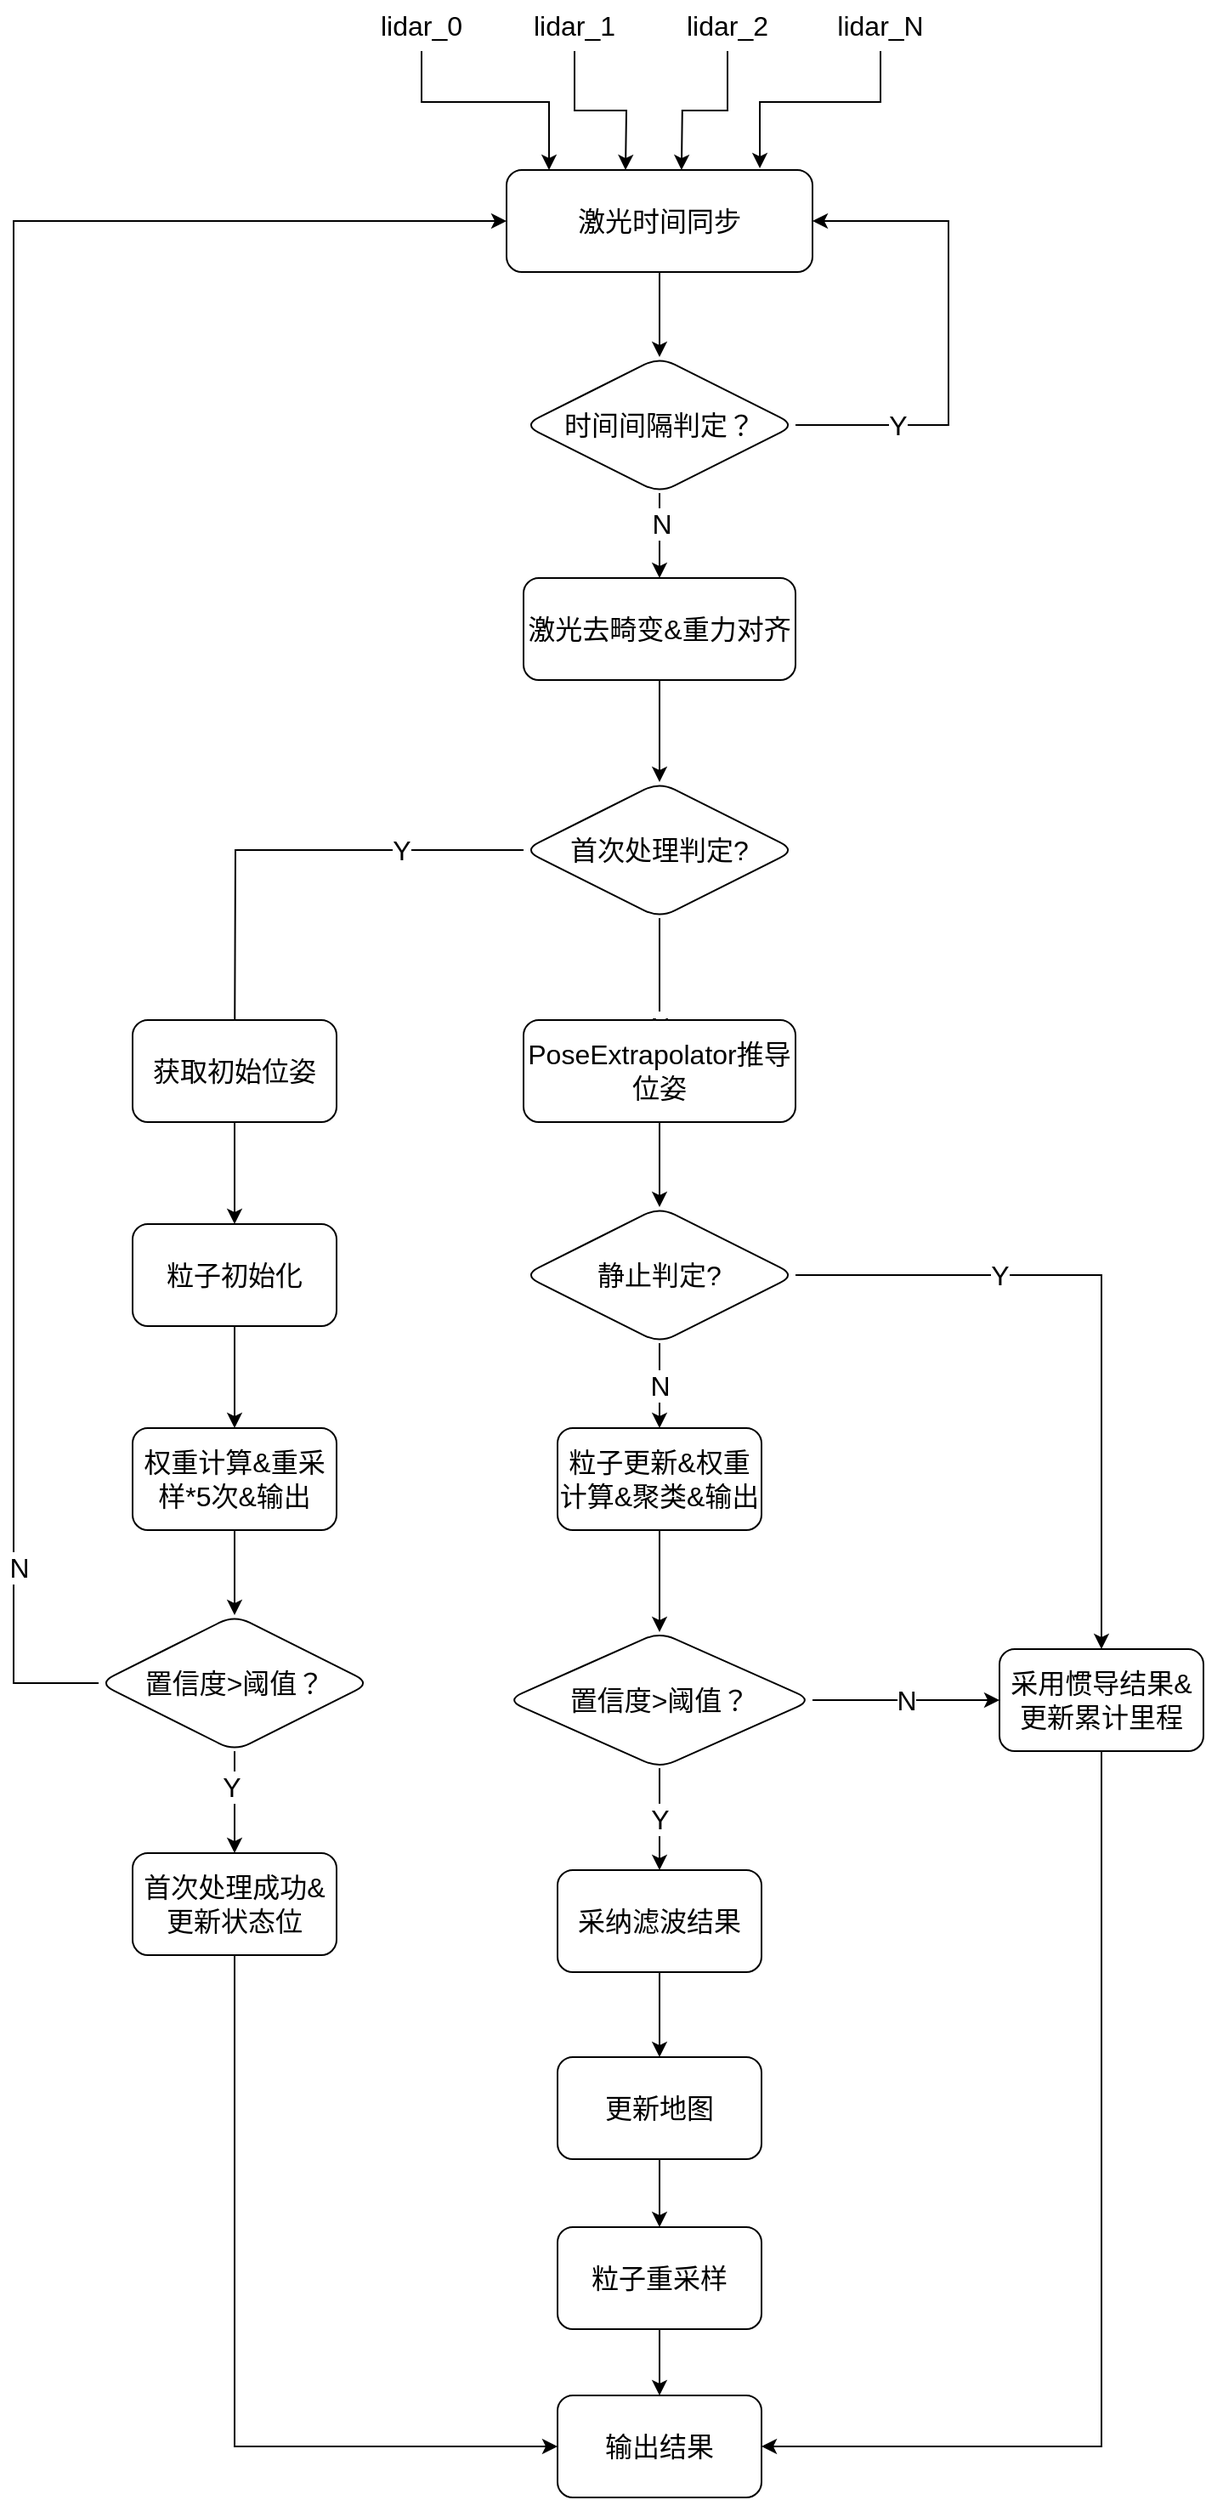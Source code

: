 <mxfile version="20.3.0" type="github">
  <diagram id="vLA9LeoyK69H0D3SBOnJ" name="第 1 页">
    <mxGraphModel dx="2286" dy="1371" grid="1" gridSize="10" guides="1" tooltips="1" connect="1" arrows="1" fold="1" page="1" pageScale="1" pageWidth="827" pageHeight="1169" math="0" shadow="0">
      <root>
        <mxCell id="0" />
        <mxCell id="1" parent="0" />
        <mxCell id="VSq7Juw9Oy_rRh0zbEfc-5" value="" style="edgeStyle=orthogonalEdgeStyle;rounded=0;orthogonalLoop=1;jettySize=auto;html=1;" edge="1" parent="1" source="GQrafldYf7m0Gzl4z0rZ-1" target="VSq7Juw9Oy_rRh0zbEfc-4">
          <mxGeometry relative="1" as="geometry" />
        </mxCell>
        <mxCell id="GQrafldYf7m0Gzl4z0rZ-1" value="&lt;font style=&quot;font-size: 16px;&quot;&gt;激光时间同步&lt;br&gt;&lt;/font&gt;" style="rounded=1;whiteSpace=wrap;html=1;fontSize=16;" parent="1" vertex="1">
          <mxGeometry x="360" y="110" width="180" height="60" as="geometry" />
        </mxCell>
        <mxCell id="GQrafldYf7m0Gzl4z0rZ-6" style="edgeStyle=orthogonalEdgeStyle;rounded=0;orthogonalLoop=1;jettySize=auto;html=1;entryX=0.25;entryY=0;entryDx=0;entryDy=0;fontSize=16;" parent="1" source="GQrafldYf7m0Gzl4z0rZ-2" edge="1">
          <mxGeometry relative="1" as="geometry">
            <mxPoint x="385" y="110" as="targetPoint" />
            <Array as="points">
              <mxPoint x="310" y="70" />
              <mxPoint x="385" y="70" />
            </Array>
          </mxGeometry>
        </mxCell>
        <mxCell id="GQrafldYf7m0Gzl4z0rZ-2" value="lidar_0" style="text;html=1;strokeColor=none;fillColor=none;align=center;verticalAlign=middle;whiteSpace=wrap;rounded=0;fontSize=16;" parent="1" vertex="1">
          <mxGeometry x="280" y="10" width="60" height="30" as="geometry" />
        </mxCell>
        <mxCell id="GQrafldYf7m0Gzl4z0rZ-7" style="edgeStyle=orthogonalEdgeStyle;rounded=0;orthogonalLoop=1;jettySize=auto;html=1;fontSize=16;" parent="1" source="GQrafldYf7m0Gzl4z0rZ-3" edge="1">
          <mxGeometry relative="1" as="geometry">
            <mxPoint x="430" y="110" as="targetPoint" />
          </mxGeometry>
        </mxCell>
        <mxCell id="GQrafldYf7m0Gzl4z0rZ-3" value="lidar_1" style="text;html=1;strokeColor=none;fillColor=none;align=center;verticalAlign=middle;whiteSpace=wrap;rounded=0;fontSize=16;" parent="1" vertex="1">
          <mxGeometry x="370" y="10" width="60" height="30" as="geometry" />
        </mxCell>
        <mxCell id="GQrafldYf7m0Gzl4z0rZ-10" style="edgeStyle=orthogonalEdgeStyle;rounded=0;orthogonalLoop=1;jettySize=auto;html=1;entryX=0.683;entryY=0;entryDx=0;entryDy=0;entryPerimeter=0;fontSize=16;" parent="1" source="GQrafldYf7m0Gzl4z0rZ-4" edge="1">
          <mxGeometry relative="1" as="geometry">
            <mxPoint x="462.94" y="110" as="targetPoint" />
          </mxGeometry>
        </mxCell>
        <mxCell id="GQrafldYf7m0Gzl4z0rZ-4" value="lidar_2" style="text;html=1;strokeColor=none;fillColor=none;align=center;verticalAlign=middle;whiteSpace=wrap;rounded=0;fontSize=16;" parent="1" vertex="1">
          <mxGeometry x="460" y="10" width="60" height="30" as="geometry" />
        </mxCell>
        <mxCell id="GQrafldYf7m0Gzl4z0rZ-11" style="edgeStyle=orthogonalEdgeStyle;rounded=0;orthogonalLoop=1;jettySize=auto;html=1;entryX=0.939;entryY=-0.017;entryDx=0;entryDy=0;entryPerimeter=0;fontSize=16;exitX=0.5;exitY=1;exitDx=0;exitDy=0;" parent="1" source="GQrafldYf7m0Gzl4z0rZ-5" edge="1">
          <mxGeometry relative="1" as="geometry">
            <mxPoint x="509.02" y="108.98" as="targetPoint" />
            <Array as="points">
              <mxPoint x="580" y="70" />
              <mxPoint x="509" y="70" />
            </Array>
          </mxGeometry>
        </mxCell>
        <mxCell id="GQrafldYf7m0Gzl4z0rZ-5" value="lidar_N" style="text;html=1;strokeColor=none;fillColor=none;align=center;verticalAlign=middle;whiteSpace=wrap;rounded=0;fontSize=16;" parent="1" vertex="1">
          <mxGeometry x="550" y="10" width="60" height="30" as="geometry" />
        </mxCell>
        <mxCell id="GQrafldYf7m0Gzl4z0rZ-36" value="" style="edgeStyle=orthogonalEdgeStyle;rounded=0;orthogonalLoop=1;jettySize=auto;html=1;fontSize=16;entryX=0.5;entryY=0;entryDx=0;entryDy=0;" parent="1" source="GQrafldYf7m0Gzl4z0rZ-12" target="VSq7Juw9Oy_rRh0zbEfc-10" edge="1">
          <mxGeometry relative="1" as="geometry" />
        </mxCell>
        <mxCell id="GQrafldYf7m0Gzl4z0rZ-12" value="激光去畸变&amp;amp;重力对齐" style="rounded=1;whiteSpace=wrap;html=1;fontSize=16;" parent="1" vertex="1">
          <mxGeometry x="370" y="350" width="160" height="60" as="geometry" />
        </mxCell>
        <mxCell id="VSq7Juw9Oy_rRh0zbEfc-1" value="" style="edgeStyle=orthogonalEdgeStyle;rounded=0;orthogonalLoop=1;jettySize=auto;html=1;" edge="1" parent="1" source="GQrafldYf7m0Gzl4z0rZ-17" target="GQrafldYf7m0Gzl4z0rZ-23">
          <mxGeometry relative="1" as="geometry" />
        </mxCell>
        <mxCell id="GQrafldYf7m0Gzl4z0rZ-17" value="粒子更新&amp;amp;权重计算&amp;amp;聚类&amp;amp;输出" style="rounded=1;whiteSpace=wrap;html=1;fontSize=16;" parent="1" vertex="1">
          <mxGeometry x="390" y="850" width="120" height="60" as="geometry" />
        </mxCell>
        <mxCell id="VSq7Juw9Oy_rRh0zbEfc-3" value="" style="edgeStyle=orthogonalEdgeStyle;rounded=0;orthogonalLoop=1;jettySize=auto;html=1;" edge="1" parent="1" source="GQrafldYf7m0Gzl4z0rZ-19" target="GQrafldYf7m0Gzl4z0rZ-31">
          <mxGeometry relative="1" as="geometry" />
        </mxCell>
        <mxCell id="GQrafldYf7m0Gzl4z0rZ-19" value="粒子重采样" style="rounded=1;whiteSpace=wrap;html=1;fontSize=16;" parent="1" vertex="1">
          <mxGeometry x="390" y="1320" width="120" height="60" as="geometry" />
        </mxCell>
        <mxCell id="GQrafldYf7m0Gzl4z0rZ-26" value="Y" style="edgeStyle=orthogonalEdgeStyle;rounded=0;orthogonalLoop=1;jettySize=auto;html=1;fontSize=16;" parent="1" source="GQrafldYf7m0Gzl4z0rZ-23" target="GQrafldYf7m0Gzl4z0rZ-25" edge="1">
          <mxGeometry relative="1" as="geometry" />
        </mxCell>
        <mxCell id="GQrafldYf7m0Gzl4z0rZ-28" value="N" style="edgeStyle=orthogonalEdgeStyle;rounded=0;orthogonalLoop=1;jettySize=auto;html=1;fontSize=16;" parent="1" source="GQrafldYf7m0Gzl4z0rZ-23" target="GQrafldYf7m0Gzl4z0rZ-27" edge="1">
          <mxGeometry relative="1" as="geometry" />
        </mxCell>
        <mxCell id="GQrafldYf7m0Gzl4z0rZ-23" value="置信度&amp;gt;阈值？" style="rhombus;whiteSpace=wrap;html=1;fontSize=16;rounded=1;" parent="1" vertex="1">
          <mxGeometry x="360" y="970" width="180" height="80" as="geometry" />
        </mxCell>
        <mxCell id="GQrafldYf7m0Gzl4z0rZ-30" value="" style="edgeStyle=orthogonalEdgeStyle;rounded=0;orthogonalLoop=1;jettySize=auto;html=1;fontSize=16;" parent="1" source="GQrafldYf7m0Gzl4z0rZ-25" target="GQrafldYf7m0Gzl4z0rZ-29" edge="1">
          <mxGeometry relative="1" as="geometry" />
        </mxCell>
        <mxCell id="GQrafldYf7m0Gzl4z0rZ-25" value="采纳滤波结果" style="whiteSpace=wrap;html=1;fontSize=16;rounded=1;" parent="1" vertex="1">
          <mxGeometry x="390" y="1110" width="120" height="60" as="geometry" />
        </mxCell>
        <mxCell id="GQrafldYf7m0Gzl4z0rZ-33" style="edgeStyle=orthogonalEdgeStyle;rounded=0;orthogonalLoop=1;jettySize=auto;html=1;fontSize=16;entryX=1;entryY=0.5;entryDx=0;entryDy=0;" parent="1" source="GQrafldYf7m0Gzl4z0rZ-27" target="GQrafldYf7m0Gzl4z0rZ-31" edge="1">
          <mxGeometry relative="1" as="geometry">
            <Array as="points">
              <mxPoint x="710" y="1449" />
            </Array>
            <mxPoint x="600" y="1490" as="targetPoint" />
          </mxGeometry>
        </mxCell>
        <mxCell id="GQrafldYf7m0Gzl4z0rZ-27" value="采用惯导结果&amp;amp;更新累计里程" style="whiteSpace=wrap;html=1;fontSize=16;rounded=1;" parent="1" vertex="1">
          <mxGeometry x="650" y="980" width="120" height="60" as="geometry" />
        </mxCell>
        <mxCell id="VSq7Juw9Oy_rRh0zbEfc-2" value="" style="edgeStyle=orthogonalEdgeStyle;rounded=0;orthogonalLoop=1;jettySize=auto;html=1;" edge="1" parent="1" source="GQrafldYf7m0Gzl4z0rZ-29" target="GQrafldYf7m0Gzl4z0rZ-19">
          <mxGeometry relative="1" as="geometry" />
        </mxCell>
        <mxCell id="GQrafldYf7m0Gzl4z0rZ-29" value="更新地图" style="whiteSpace=wrap;html=1;fontSize=16;rounded=1;" parent="1" vertex="1">
          <mxGeometry x="390" y="1220" width="120" height="60" as="geometry" />
        </mxCell>
        <mxCell id="GQrafldYf7m0Gzl4z0rZ-31" value="输出结果" style="whiteSpace=wrap;html=1;fontSize=16;rounded=1;" parent="1" vertex="1">
          <mxGeometry x="390" y="1419" width="120" height="60" as="geometry" />
        </mxCell>
        <mxCell id="GQrafldYf7m0Gzl4z0rZ-37" value="N" style="edgeStyle=orthogonalEdgeStyle;rounded=0;orthogonalLoop=1;jettySize=auto;html=1;fontSize=16;" parent="1" source="GQrafldYf7m0Gzl4z0rZ-35" target="GQrafldYf7m0Gzl4z0rZ-17" edge="1">
          <mxGeometry relative="1" as="geometry" />
        </mxCell>
        <mxCell id="GQrafldYf7m0Gzl4z0rZ-38" value="Y" style="edgeStyle=orthogonalEdgeStyle;rounded=0;orthogonalLoop=1;jettySize=auto;html=1;entryX=0.5;entryY=0;entryDx=0;entryDy=0;fontSize=16;exitX=1;exitY=0.5;exitDx=0;exitDy=0;" parent="1" source="GQrafldYf7m0Gzl4z0rZ-35" target="GQrafldYf7m0Gzl4z0rZ-27" edge="1">
          <mxGeometry x="-0.4" relative="1" as="geometry">
            <Array as="points">
              <mxPoint x="710" y="760" />
            </Array>
            <mxPoint as="offset" />
          </mxGeometry>
        </mxCell>
        <mxCell id="GQrafldYf7m0Gzl4z0rZ-35" value="静止判定?" style="rhombus;whiteSpace=wrap;html=1;fontSize=16;rounded=1;" parent="1" vertex="1">
          <mxGeometry x="370" y="720" width="160" height="80" as="geometry" />
        </mxCell>
        <mxCell id="VSq7Juw9Oy_rRh0zbEfc-6" style="edgeStyle=orthogonalEdgeStyle;rounded=0;orthogonalLoop=1;jettySize=auto;html=1;entryX=1;entryY=0.5;entryDx=0;entryDy=0;exitX=1;exitY=0.5;exitDx=0;exitDy=0;" edge="1" parent="1" source="VSq7Juw9Oy_rRh0zbEfc-4" target="GQrafldYf7m0Gzl4z0rZ-1">
          <mxGeometry relative="1" as="geometry">
            <mxPoint x="610" y="260" as="targetPoint" />
            <Array as="points">
              <mxPoint x="620" y="260" />
              <mxPoint x="620" y="140" />
            </Array>
          </mxGeometry>
        </mxCell>
        <mxCell id="VSq7Juw9Oy_rRh0zbEfc-7" value="Y" style="edgeLabel;html=1;align=center;verticalAlign=middle;resizable=0;points=[];fontSize=16;" vertex="1" connectable="0" parent="VSq7Juw9Oy_rRh0zbEfc-6">
          <mxGeometry x="-0.267" y="-1" relative="1" as="geometry">
            <mxPoint x="-31" y="16" as="offset" />
          </mxGeometry>
        </mxCell>
        <mxCell id="VSq7Juw9Oy_rRh0zbEfc-8" value="" style="edgeStyle=orthogonalEdgeStyle;rounded=0;orthogonalLoop=1;jettySize=auto;html=1;fontSize=16;" edge="1" parent="1" source="VSq7Juw9Oy_rRh0zbEfc-4" target="GQrafldYf7m0Gzl4z0rZ-12">
          <mxGeometry relative="1" as="geometry" />
        </mxCell>
        <mxCell id="VSq7Juw9Oy_rRh0zbEfc-9" value="N" style="edgeLabel;html=1;align=center;verticalAlign=middle;resizable=0;points=[];fontSize=16;" vertex="1" connectable="0" parent="VSq7Juw9Oy_rRh0zbEfc-8">
          <mxGeometry x="-0.296" y="1" relative="1" as="geometry">
            <mxPoint as="offset" />
          </mxGeometry>
        </mxCell>
        <mxCell id="VSq7Juw9Oy_rRh0zbEfc-4" value="时间间隔判定？" style="rhombus;whiteSpace=wrap;html=1;fontSize=16;rounded=1;" vertex="1" parent="1">
          <mxGeometry x="370" y="220" width="160" height="80" as="geometry" />
        </mxCell>
        <mxCell id="VSq7Juw9Oy_rRh0zbEfc-13" style="edgeStyle=orthogonalEdgeStyle;rounded=0;orthogonalLoop=1;jettySize=auto;html=1;fontSize=16;" edge="1" parent="1" source="VSq7Juw9Oy_rRh0zbEfc-10">
          <mxGeometry relative="1" as="geometry">
            <mxPoint x="200.0" y="640" as="targetPoint" />
          </mxGeometry>
        </mxCell>
        <mxCell id="VSq7Juw9Oy_rRh0zbEfc-16" value="Y" style="edgeLabel;html=1;align=center;verticalAlign=middle;resizable=0;points=[];fontSize=16;" vertex="1" connectable="0" parent="VSq7Juw9Oy_rRh0zbEfc-13">
          <mxGeometry x="-0.52" relative="1" as="geometry">
            <mxPoint as="offset" />
          </mxGeometry>
        </mxCell>
        <mxCell id="VSq7Juw9Oy_rRh0zbEfc-14" value="" style="edgeStyle=orthogonalEdgeStyle;rounded=0;orthogonalLoop=1;jettySize=auto;html=1;fontSize=16;" edge="1" parent="1" source="VSq7Juw9Oy_rRh0zbEfc-10" target="GQrafldYf7m0Gzl4z0rZ-35">
          <mxGeometry relative="1" as="geometry" />
        </mxCell>
        <mxCell id="VSq7Juw9Oy_rRh0zbEfc-15" value="N" style="edgeLabel;html=1;align=center;verticalAlign=middle;resizable=0;points=[];fontSize=16;" vertex="1" connectable="0" parent="VSq7Juw9Oy_rRh0zbEfc-14">
          <mxGeometry x="-0.246" relative="1" as="geometry">
            <mxPoint as="offset" />
          </mxGeometry>
        </mxCell>
        <mxCell id="VSq7Juw9Oy_rRh0zbEfc-10" value="首次处理判定?" style="rhombus;whiteSpace=wrap;html=1;fontSize=16;rounded=1;" vertex="1" parent="1">
          <mxGeometry x="370" y="470" width="160" height="80" as="geometry" />
        </mxCell>
        <mxCell id="VSq7Juw9Oy_rRh0zbEfc-19" value="" style="edgeStyle=orthogonalEdgeStyle;rounded=0;orthogonalLoop=1;jettySize=auto;html=1;fontSize=16;" edge="1" parent="1" source="VSq7Juw9Oy_rRh0zbEfc-17" target="VSq7Juw9Oy_rRh0zbEfc-18">
          <mxGeometry relative="1" as="geometry" />
        </mxCell>
        <mxCell id="VSq7Juw9Oy_rRh0zbEfc-17" value="获取初始位姿" style="rounded=1;whiteSpace=wrap;html=1;fontSize=16;" vertex="1" parent="1">
          <mxGeometry x="140" y="610" width="120" height="60" as="geometry" />
        </mxCell>
        <mxCell id="VSq7Juw9Oy_rRh0zbEfc-21" value="" style="edgeStyle=orthogonalEdgeStyle;rounded=0;orthogonalLoop=1;jettySize=auto;html=1;fontSize=16;" edge="1" parent="1" source="VSq7Juw9Oy_rRh0zbEfc-18" target="VSq7Juw9Oy_rRh0zbEfc-20">
          <mxGeometry relative="1" as="geometry" />
        </mxCell>
        <mxCell id="VSq7Juw9Oy_rRh0zbEfc-18" value="粒子初始化" style="rounded=1;whiteSpace=wrap;html=1;fontSize=16;" vertex="1" parent="1">
          <mxGeometry x="140" y="730" width="120" height="60" as="geometry" />
        </mxCell>
        <mxCell id="VSq7Juw9Oy_rRh0zbEfc-23" value="" style="edgeStyle=orthogonalEdgeStyle;rounded=0;orthogonalLoop=1;jettySize=auto;html=1;fontSize=16;" edge="1" parent="1" source="VSq7Juw9Oy_rRh0zbEfc-20" target="VSq7Juw9Oy_rRh0zbEfc-22">
          <mxGeometry relative="1" as="geometry" />
        </mxCell>
        <mxCell id="VSq7Juw9Oy_rRh0zbEfc-20" value="权重计算&amp;amp;重采样*5次&amp;amp;输出" style="rounded=1;whiteSpace=wrap;html=1;fontSize=16;" vertex="1" parent="1">
          <mxGeometry x="140" y="850" width="120" height="60" as="geometry" />
        </mxCell>
        <mxCell id="VSq7Juw9Oy_rRh0zbEfc-26" value="" style="edgeStyle=orthogonalEdgeStyle;rounded=0;orthogonalLoop=1;jettySize=auto;html=1;fontSize=16;" edge="1" parent="1" source="VSq7Juw9Oy_rRh0zbEfc-22" target="VSq7Juw9Oy_rRh0zbEfc-25">
          <mxGeometry relative="1" as="geometry" />
        </mxCell>
        <mxCell id="VSq7Juw9Oy_rRh0zbEfc-28" value="Y" style="edgeLabel;html=1;align=center;verticalAlign=middle;resizable=0;points=[];fontSize=16;" vertex="1" connectable="0" parent="VSq7Juw9Oy_rRh0zbEfc-26">
          <mxGeometry x="-0.294" y="-2" relative="1" as="geometry">
            <mxPoint as="offset" />
          </mxGeometry>
        </mxCell>
        <mxCell id="VSq7Juw9Oy_rRh0zbEfc-29" style="edgeStyle=orthogonalEdgeStyle;rounded=0;orthogonalLoop=1;jettySize=auto;html=1;entryX=0;entryY=0.5;entryDx=0;entryDy=0;fontSize=16;" edge="1" parent="1" source="VSq7Juw9Oy_rRh0zbEfc-22" target="GQrafldYf7m0Gzl4z0rZ-1">
          <mxGeometry relative="1" as="geometry">
            <Array as="points">
              <mxPoint x="70" y="1000" />
              <mxPoint x="70" y="140" />
            </Array>
          </mxGeometry>
        </mxCell>
        <mxCell id="VSq7Juw9Oy_rRh0zbEfc-30" value="N" style="edgeLabel;html=1;align=center;verticalAlign=middle;resizable=0;points=[];fontSize=16;" vertex="1" connectable="0" parent="VSq7Juw9Oy_rRh0zbEfc-29">
          <mxGeometry x="-0.803" y="-3" relative="1" as="geometry">
            <mxPoint as="offset" />
          </mxGeometry>
        </mxCell>
        <mxCell id="VSq7Juw9Oy_rRh0zbEfc-22" value="置信度&amp;gt;阈值？" style="rhombus;whiteSpace=wrap;html=1;fontSize=16;rounded=1;" vertex="1" parent="1">
          <mxGeometry x="120" y="960" width="160" height="80" as="geometry" />
        </mxCell>
        <mxCell id="VSq7Juw9Oy_rRh0zbEfc-27" style="edgeStyle=orthogonalEdgeStyle;rounded=0;orthogonalLoop=1;jettySize=auto;html=1;entryX=0;entryY=0.5;entryDx=0;entryDy=0;fontSize=16;" edge="1" parent="1" source="VSq7Juw9Oy_rRh0zbEfc-25" target="GQrafldYf7m0Gzl4z0rZ-31">
          <mxGeometry relative="1" as="geometry">
            <Array as="points">
              <mxPoint x="200" y="1449" />
            </Array>
          </mxGeometry>
        </mxCell>
        <mxCell id="VSq7Juw9Oy_rRh0zbEfc-25" value="首次处理成功&amp;amp;更新状态位" style="whiteSpace=wrap;html=1;fontSize=16;rounded=1;" vertex="1" parent="1">
          <mxGeometry x="140" y="1100" width="120" height="60" as="geometry" />
        </mxCell>
        <mxCell id="VSq7Juw9Oy_rRh0zbEfc-33" value="PoseExtrapolator推导位姿" style="rounded=1;whiteSpace=wrap;html=1;fontSize=16;" vertex="1" parent="1">
          <mxGeometry x="370" y="610" width="160" height="60" as="geometry" />
        </mxCell>
      </root>
    </mxGraphModel>
  </diagram>
</mxfile>
